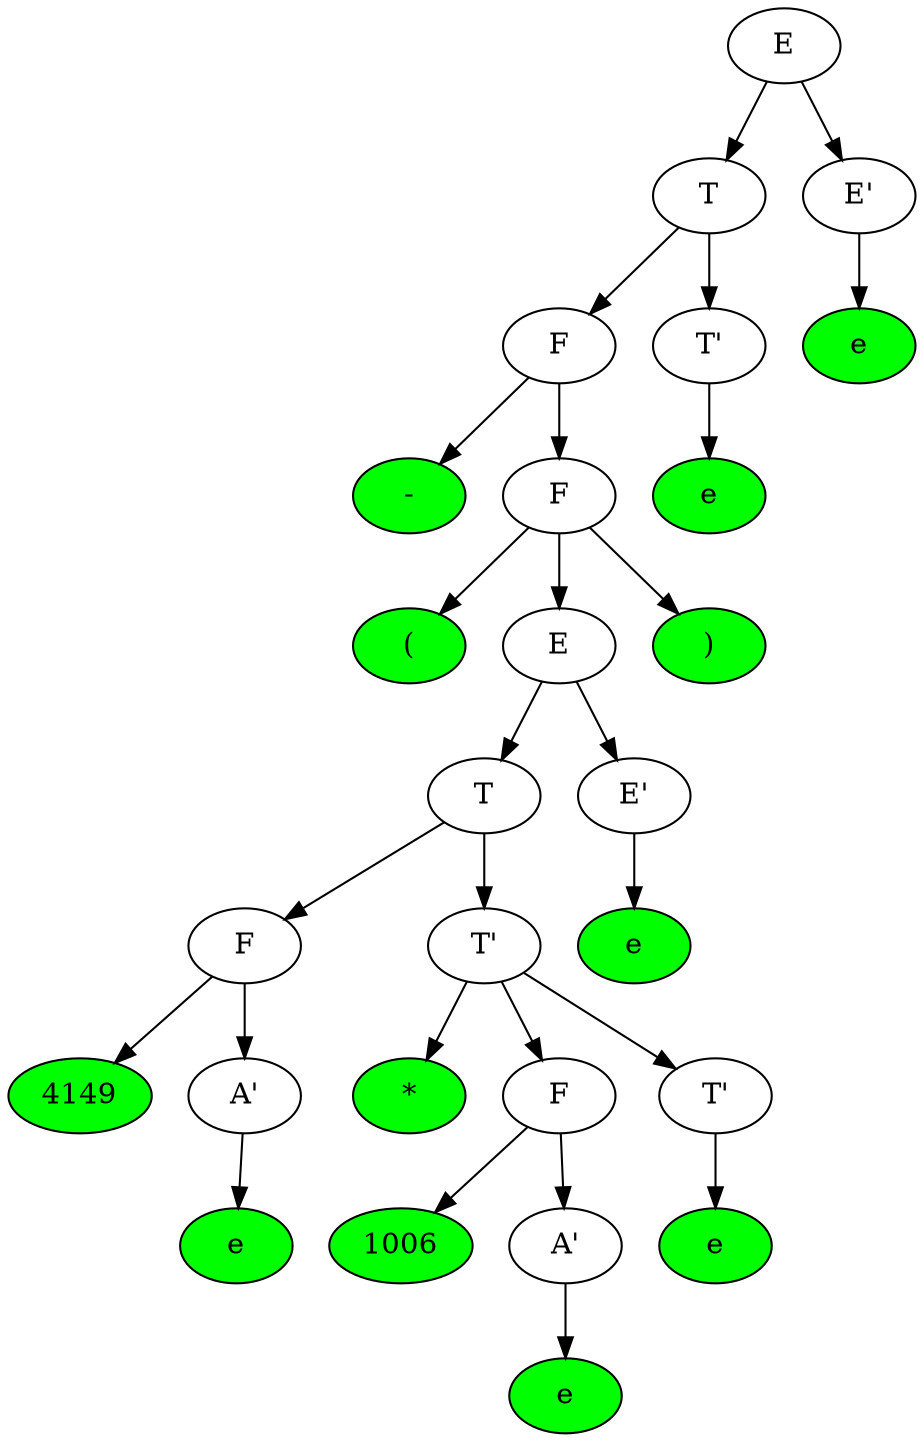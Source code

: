 digraph parseTree {
	ordering=out;
	a_0 [label="E"];
	a_1 [label="T"];
	a_2 [label="F"];
	a_3 [label="-"; style=filled; fillcolor=green;];
	a_4 [label="F"];
	a_5 [label="("; style=filled; fillcolor=green;];
	a_6 [label="E"];
	a_7 [label="T"];
	a_8 [label="F"];
	a_9 [label="4149"; style=filled; fillcolor=green;];
	a_10 [label="A'"];
	a_11 [label="e"; style=filled; fillcolor=green;];
	a_10 -> a_11
	a_8 -> a_9
	a_8 -> a_10
	a_12 [label="T'"];
	a_13 [label="*"; style=filled; fillcolor=green;];
	a_14 [label="F"];
	a_15 [label="1006"; style=filled; fillcolor=green;];
	a_16 [label="A'"];
	a_17 [label="e"; style=filled; fillcolor=green;];
	a_16 -> a_17
	a_14 -> a_15
	a_14 -> a_16
	a_18 [label="T'"];
	a_19 [label="e"; style=filled; fillcolor=green;];
	a_18 -> a_19
	a_12 -> a_13
	a_12 -> a_14
	a_12 -> a_18
	a_7 -> a_8
	a_7 -> a_12
	a_20 [label="E'"];
	a_21 [label="e"; style=filled; fillcolor=green;];
	a_20 -> a_21
	a_6 -> a_7
	a_6 -> a_20
	a_22 [label=")"; style=filled; fillcolor=green;];
	a_4 -> a_5
	a_4 -> a_6
	a_4 -> a_22
	a_2 -> a_3
	a_2 -> a_4
	a_23 [label="T'"];
	a_24 [label="e"; style=filled; fillcolor=green;];
	a_23 -> a_24
	a_1 -> a_2
	a_1 -> a_23
	a_25 [label="E'"];
	a_26 [label="e"; style=filled; fillcolor=green;];
	a_25 -> a_26
	a_0 -> a_1
	a_0 -> a_25
}
